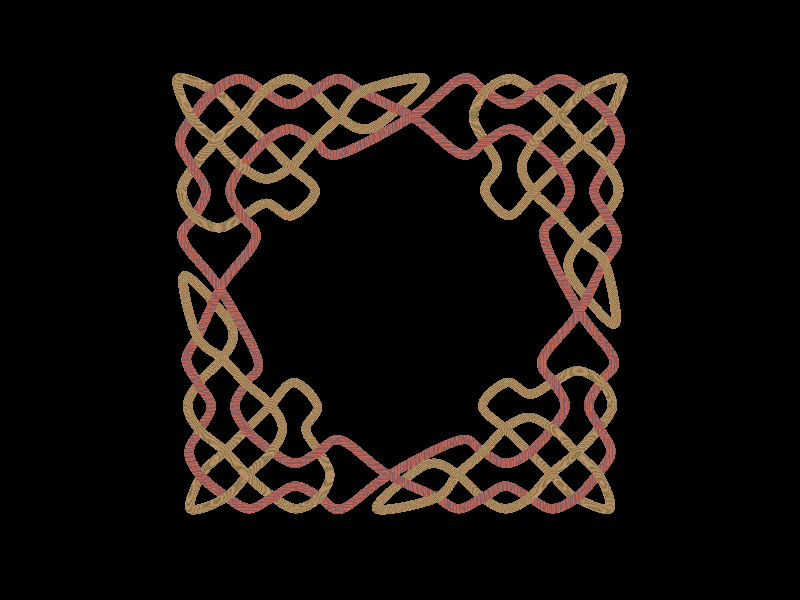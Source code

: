 //--includes------------------------

#include "woods.inc"
 
//--declares------------------------

#declare sphereRadius = .2;
#declare distanceSpacing = .1;
#declare loop1 = T_Wood6 ;
#declare loop2 = T_Wood8;
#declare rotation = 0;

//--objects-------------------------

//knot
#while (rotation < 4)
  union {
//--loop1
    sphere_sweep {
      cubic_spline
      12,
      <-1.5, -3, 0>, sphereRadius //corner
      <0, 0, 0>, sphereRadius //corner
      <1.5, 2, 0>, sphereRadius //corner
      <1, 3, -distanceSpacing>, sphereRadius
      <.5, 4, 0>, sphereRadius //corner
      <1, 5, distanceSpacing>, sphereRadius
      <2, 6, -distanceSpacing>, sphereRadius
      <3, 6.5, 0>, sphereRadius //corner
      <4, 6, distanceSpacing>, sphereRadius
      <5, 5.5, 0>, sphereRadius //corner
      <8, 7, -distanceSpacing>, sphereRadius
      <10, 8.5, -distanceSpacing>, sphereRadius
      texture {
        loop1
      }
    }
    sphere_sweep {
      cubic_spline
      18,
      <10, 5.5, 0>, sphereRadius //corner
      <8, 7, distanceSpacing>, sphereRadius
      <7.2, 7.37, -distanceSpacing>, sphereRadius
      <6, 8, distanceSpacing>, sphereRadius
      <5, 8.5, 0>, sphereRadius //corner
      <4, 8, -distanceSpacing>, sphereRadius
      <3, 7.5, 0>, sphereRadius //corner
      <2, 8, distanceSpacing>, sphereRadius
      <1, 8.5, 0>, sphereRadius //corner
      <0, 8, -distanceSpacing>, sphereRadius
      <-1, 7, distanceSpacing>, sphereRadius
      <-1.5, 6, 0>, sphereRadius //corner
      <-1, 5, -distanceSpacing>, sphereRadius
      <-.5, 4, 0>, sphereRadius //corner
      <-1, 3, distanceSpacing>, sphereRadius
      <-1.5, 2, 0>, sphereRadius //corner
      <0, 0, -distanceSpacing>, sphereRadius
      <1.5, -3, 0>, sphereRadius //corner
      texture {
        loop1
      }
    }
//--loop2
    sphere_sweep {
      cubic_spline
      33,
      <-1, 7, -distanceSpacing>, sphereRadius
      <-1.5, 8.5, 0>, sphereRadius //corner
      <0, 8, distanceSpacing>, sphereRadius
      <1, 7, -distanceSpacing>, sphereRadius
      <2, 6, distanceSpacing>, sphereRadius
      <3, 5, -distanceSpacing>, sphereRadius
      <4, 4, 0>, sphereRadius //corner
      <3, 3, 0>, sphereRadius //corner
      <2, 3.5, 0>, sphereRadius //corner
      <1, 3, distanceSpacing>, sphereRadius
      <0, 2.5, 0>, sphereRadius //corner
      <-1, 3, -distanceSpacing>, sphereRadius
      <-1.5, 4, 0>, sphereRadius //corner
      <-1, 5, distanceSpacing>, sphereRadius
      <0, 6, -distanceSpacing>, sphereRadius
      <1, 7, distanceSpacing>, sphereRadius
      <2, 8, -distanceSpacing>, sphereRadius
      <3, 8.5, 0>, sphereRadius //corner
      <4, 8, distanceSpacing>, sphereRadius
      <5, 7, -distanceSpacing>, sphereRadius
      <6, 6.5, 0>, sphereRadius //corner
      <7, 7, distanceSpacing>, sphereRadius
      <8.5, 8.5, 0>, sphereRadius //corner
      <6, 8, -distanceSpacing>, sphereRadius
      <5, 7, distanceSpacing>, sphereRadius
      <4, 6, -distanceSpacing>, sphereRadius
      <3, 5, distanceSpacing>, sphereRadius
      <2, 4.5, 0>, sphereRadius //corner
      <1, 5, -distanceSpacing>, sphereRadius
      <0, 6, distanceSpacing>, sphereRadius
      <-1, 7, -distanceSpacing>, sphereRadius
      <-1.5, 8.5, 0>, sphereRadius //corner
      <0, 8, distanceSpacing>, sphereRadius
      texture {
        loop2
      }
    }
    translate <-7.5, .5, 0>
    rotate <0, 0, 90*rotation>
  }
  #declare rotation = rotation + 1;
#end
      
//--lights-------------------------- 

light_source {
  0*x                  // light's position (translated below)
  color rgb <3, 3, 3>    // light's color
  translate <-20, 40, -20>
}

//--camera--------------------------  

// perspective (default) camera
camera {
  location  <0.0, 2.0, -25>
  look_at   <0.0, 0.0,  0.0>
  right     x*image_width/image_height
}

